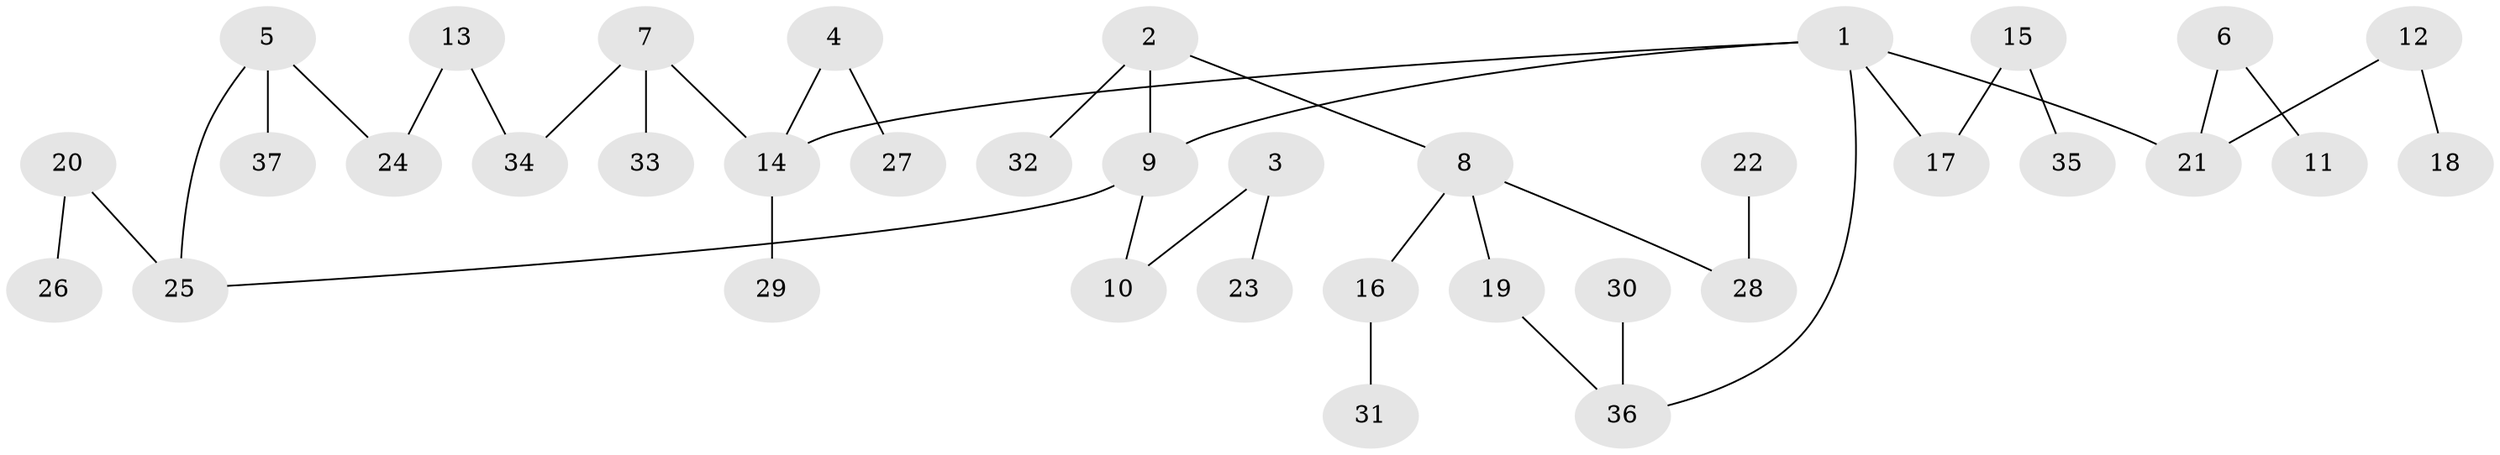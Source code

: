 // original degree distribution, {6: 0.0136986301369863, 3: 0.1780821917808219, 5: 0.0547945205479452, 1: 0.4520547945205479, 4: 0.0410958904109589, 2: 0.2602739726027397}
// Generated by graph-tools (version 1.1) at 2025/01/03/09/25 03:01:07]
// undirected, 37 vertices, 38 edges
graph export_dot {
graph [start="1"]
  node [color=gray90,style=filled];
  1;
  2;
  3;
  4;
  5;
  6;
  7;
  8;
  9;
  10;
  11;
  12;
  13;
  14;
  15;
  16;
  17;
  18;
  19;
  20;
  21;
  22;
  23;
  24;
  25;
  26;
  27;
  28;
  29;
  30;
  31;
  32;
  33;
  34;
  35;
  36;
  37;
  1 -- 9 [weight=1.0];
  1 -- 14 [weight=1.0];
  1 -- 17 [weight=1.0];
  1 -- 21 [weight=1.0];
  1 -- 36 [weight=1.0];
  2 -- 8 [weight=1.0];
  2 -- 9 [weight=1.0];
  2 -- 32 [weight=1.0];
  3 -- 10 [weight=1.0];
  3 -- 23 [weight=1.0];
  4 -- 14 [weight=1.0];
  4 -- 27 [weight=1.0];
  5 -- 24 [weight=1.0];
  5 -- 25 [weight=1.0];
  5 -- 37 [weight=1.0];
  6 -- 11 [weight=1.0];
  6 -- 21 [weight=1.0];
  7 -- 14 [weight=1.0];
  7 -- 33 [weight=1.0];
  7 -- 34 [weight=1.0];
  8 -- 16 [weight=1.0];
  8 -- 19 [weight=1.0];
  8 -- 28 [weight=1.0];
  9 -- 10 [weight=1.0];
  9 -- 25 [weight=1.0];
  12 -- 18 [weight=1.0];
  12 -- 21 [weight=1.0];
  13 -- 24 [weight=1.0];
  13 -- 34 [weight=1.0];
  14 -- 29 [weight=1.0];
  15 -- 17 [weight=1.0];
  15 -- 35 [weight=1.0];
  16 -- 31 [weight=1.0];
  19 -- 36 [weight=1.0];
  20 -- 25 [weight=1.0];
  20 -- 26 [weight=1.0];
  22 -- 28 [weight=1.0];
  30 -- 36 [weight=1.0];
}
